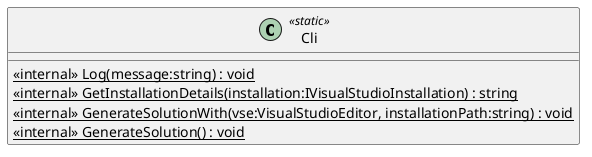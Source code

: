 @startuml
class Cli <<static>> {
    <<internal>> {static} Log(message:string) : void
    <<internal>> {static} GetInstallationDetails(installation:IVisualStudioInstallation) : string
    <<internal>> {static} GenerateSolutionWith(vse:VisualStudioEditor, installationPath:string) : void
    <<internal>> {static} GenerateSolution() : void
}
@enduml
